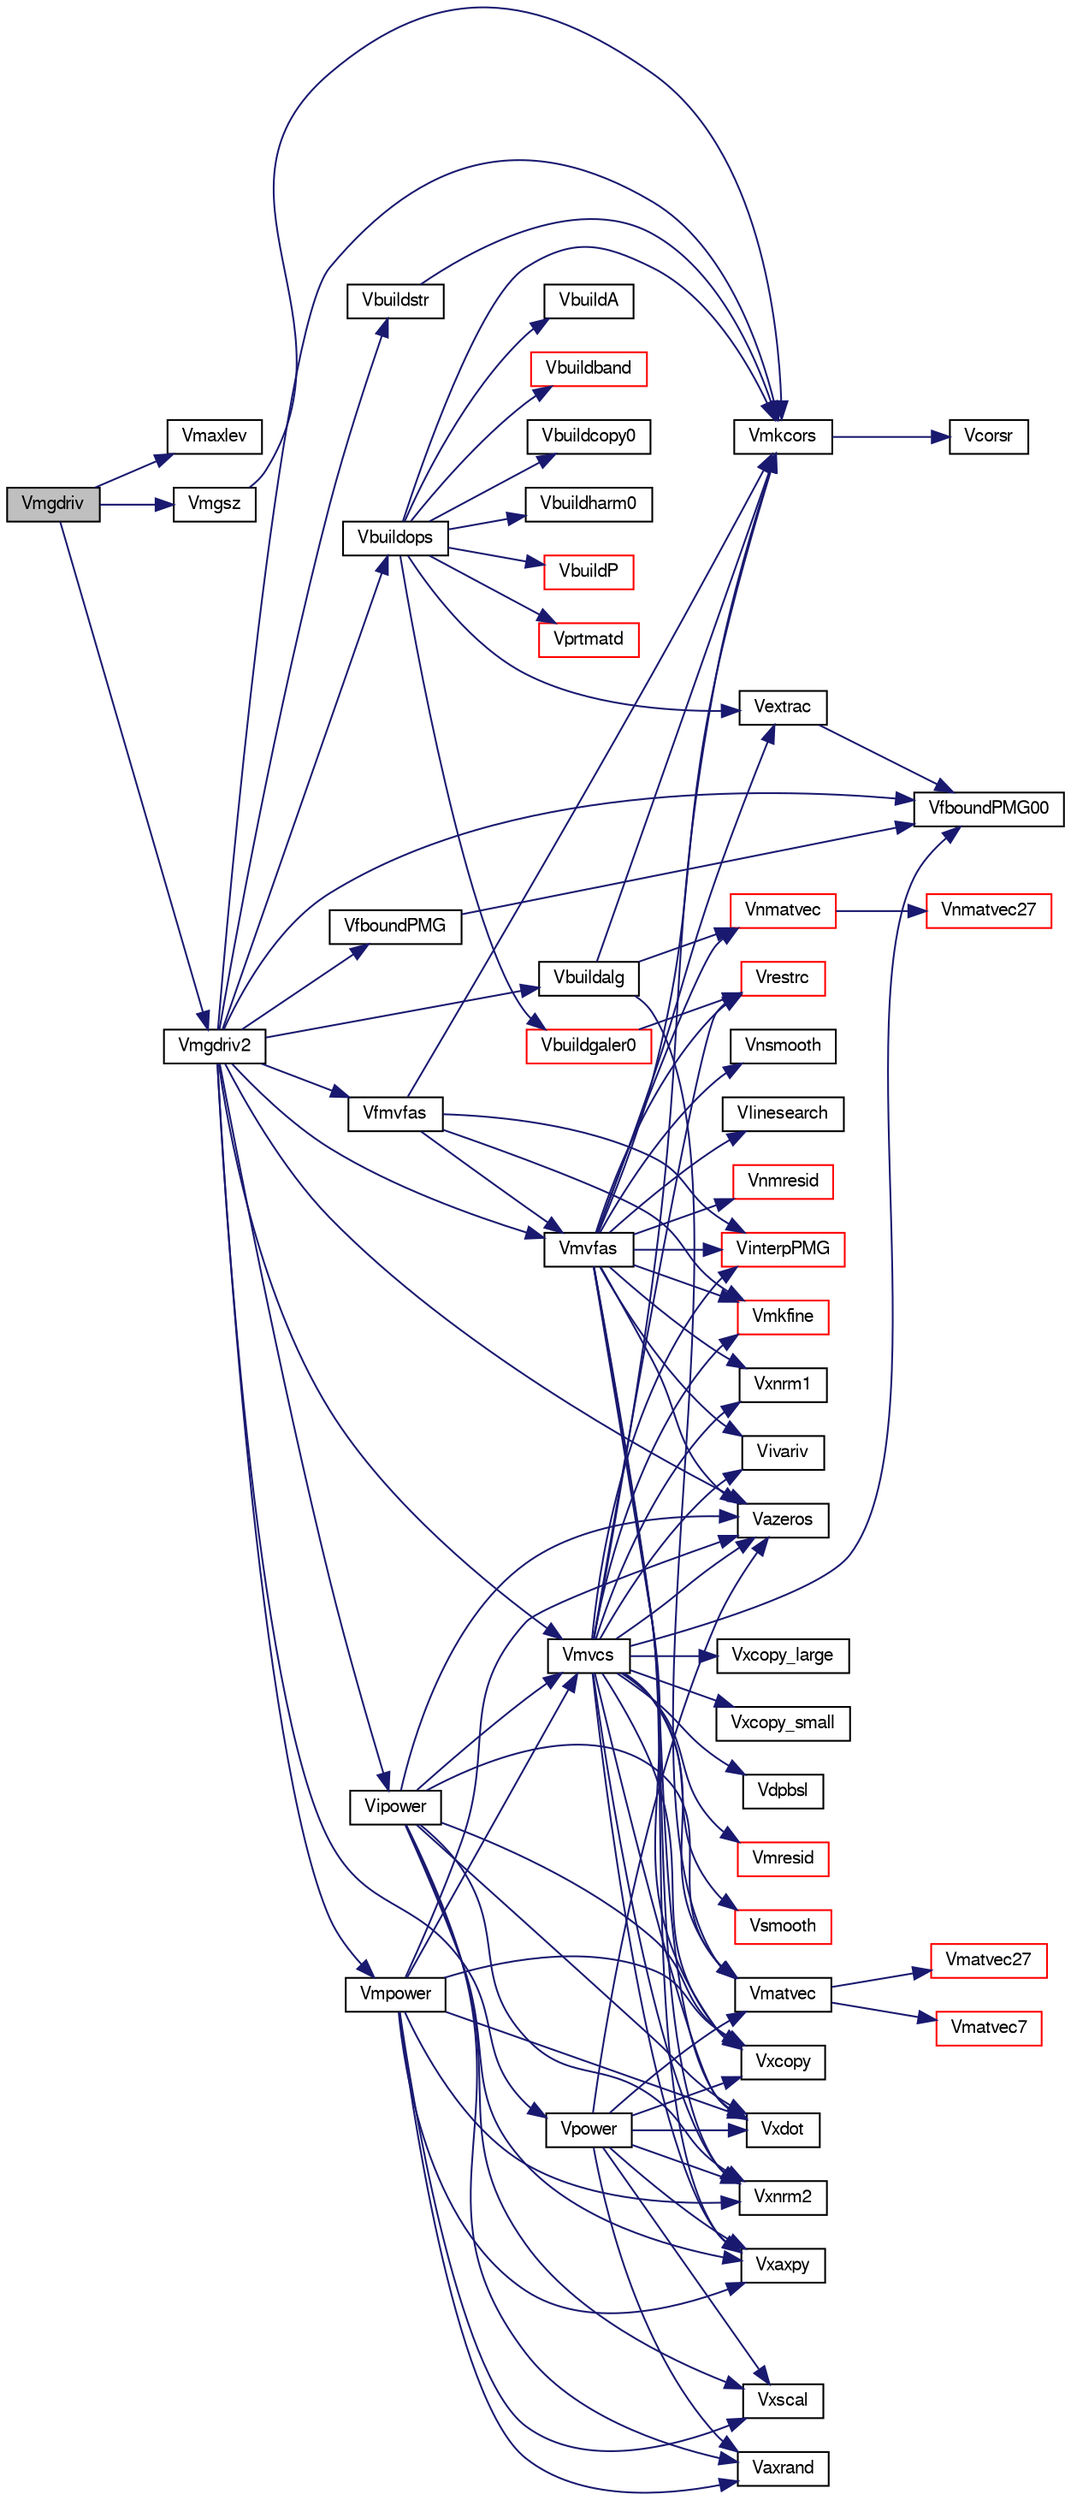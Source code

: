 digraph G
{
  edge [fontname="FreeSans",fontsize="10",labelfontname="FreeSans",labelfontsize="10"];
  node [fontname="FreeSans",fontsize="10",shape=record];
  rankdir=LR;
  Node1 [label="Vmgdriv",height=0.2,width=0.4,color="black", fillcolor="grey75", style="filled" fontcolor="black"];
  Node1 -> Node2 [color="midnightblue",fontsize="10",style="solid",fontname="FreeSans"];
  Node2 [label="Vmaxlev",height=0.2,width=0.4,color="black", fillcolor="white", style="filled",URL="$mgsubd_8c.html#a97ffcf9ef991bc5107f089a3db39664f",tooltip="Find maximum multigrid possible coarsenning common to three grid sizes."];
  Node1 -> Node3 [color="midnightblue",fontsize="10",style="solid",fontname="FreeSans"];
  Node3 [label="Vmgdriv2",height=0.2,width=0.4,color="black", fillcolor="white", style="filled",URL="$mgdrvd_8c.html#ad88069b85b98b96bcbfbf4bfab67c661",tooltip="Solves the pde using the multi-grid method."];
  Node3 -> Node4 [color="midnightblue",fontsize="10",style="solid",fontname="FreeSans"];
  Node4 [label="Vazeros",height=0.2,width=0.4,color="black", fillcolor="white", style="filled",URL="$mikpckd_8c.html#aef847ec9dd6d9773b19250a24f58cd83",tooltip="Zero out operation for a grid function, including boundary values."];
  Node3 -> Node5 [color="midnightblue",fontsize="10",style="solid",fontname="FreeSans"];
  Node5 [label="Vbuildalg",height=0.2,width=0.4,color="black", fillcolor="white", style="filled",URL="$mgsubd_8c.html#a1782853d0511a753851fb8e0a564aba2",tooltip="Build RHS algebraically for analysis purposes."];
  Node5 -> Node6 [color="midnightblue",fontsize="10",style="solid",fontname="FreeSans"];
  Node6 [label="Vmatvec",height=0.2,width=0.4,color="black", fillcolor="white", style="filled",URL="$group___p_m_g_c.html#ga3550f412c9793915998671c2c0b8df4f",tooltip="Matrix-vector multiplication routines."];
  Node6 -> Node7 [color="midnightblue",fontsize="10",style="solid",fontname="FreeSans"];
  Node7 [label="Vmatvec27",height=0.2,width=0.4,color="red", fillcolor="white", style="filled",URL="$matvecd_8c.html#aa1dd27fe99292c3b0e64560795980579"];
  Node6 -> Node8 [color="midnightblue",fontsize="10",style="solid",fontname="FreeSans"];
  Node8 [label="Vmatvec7",height=0.2,width=0.4,color="red", fillcolor="white", style="filled",URL="$matvecd_8c.html#a03c4d05974cf672d82e2bc37b3b55444"];
  Node5 -> Node9 [color="midnightblue",fontsize="10",style="solid",fontname="FreeSans"];
  Node9 [label="Vmkcors",height=0.2,width=0.4,color="black", fillcolor="white", style="filled",URL="$mgsubd_8c.html#a991b3b9403010f02c64fcb2fedf7dd0a",tooltip="Coarsen a grid Compute the number of grid points in the coarser grid, given the number of grid points..."];
  Node9 -> Node10 [color="midnightblue",fontsize="10",style="solid",fontname="FreeSans"];
  Node10 [label="Vcorsr",height=0.2,width=0.4,color="black", fillcolor="white", style="filled",URL="$mgsubd_8c.html#ad3ea2f62646e015feb883b784f747b44",tooltip="Coarsen a grid Compute the number of grid points in the coarser grid, given the number of grid points..."];
  Node5 -> Node11 [color="midnightblue",fontsize="10",style="solid",fontname="FreeSans"];
  Node11 [label="Vnmatvec",height=0.2,width=0.4,color="red", fillcolor="white", style="filled",URL="$matvecd_8c.html#afbd34b881d565b9bba4cf515e55519c8",tooltip="Break the matrix data-structure into diagonals and then call the matrix-vector routine."];
  Node11 -> Node12 [color="midnightblue",fontsize="10",style="solid",fontname="FreeSans"];
  Node12 [label="Vnmatvec27",height=0.2,width=0.4,color="red", fillcolor="white", style="filled",URL="$matvecd_8c.html#a55f83d51e88bd051d28613a1f06310be"];
  Node3 -> Node13 [color="midnightblue",fontsize="10",style="solid",fontname="FreeSans"];
  Node13 [label="Vbuildops",height=0.2,width=0.4,color="black", fillcolor="white", style="filled",URL="$mgsubd_8c.html#ab676e77a0ea7fd89e6e93fca248831ae",tooltip="Build operators, boundary arrays, modify affine vectors ido==0: do only fine level ido==1: do only co..."];
  Node13 -> Node14 [color="midnightblue",fontsize="10",style="solid",fontname="FreeSans"];
  Node14 [label="VbuildA",height=0.2,width=0.4,color="black", fillcolor="white", style="filled",URL="$group___p_m_g_c.html#ga4411348a3f410ffabb97676b3d9a3553",tooltip="Build the Laplacian."];
  Node13 -> Node15 [color="midnightblue",fontsize="10",style="solid",fontname="FreeSans"];
  Node15 [label="Vbuildband",height=0.2,width=0.4,color="red", fillcolor="white", style="filled",URL="$group___p_m_g_c.html#ga2df5349f181d18f4c8760d154face9a9",tooltip="Banded matrix builder."];
  Node13 -> Node16 [color="midnightblue",fontsize="10",style="solid",fontname="FreeSans"];
  Node16 [label="Vbuildcopy0",height=0.2,width=0.4,color="black", fillcolor="white", style="filled",URL="$mgsubd_8c.html#af869cb57ae08d0bcdaf96f5ee29c701a",tooltip="Produce information for a coarser grid. Also harmonically average the problem coefficients."];
  Node13 -> Node17 [color="midnightblue",fontsize="10",style="solid",fontname="FreeSans"];
  Node17 [label="Vbuildgaler0",height=0.2,width=0.4,color="red", fillcolor="white", style="filled",URL="$mgsubd_8c.html#a62a30dba6efce38b05339176da1c0a4c",tooltip="Form the Galerkin coarse grid system."];
  Node17 -> Node18 [color="midnightblue",fontsize="10",style="solid",fontname="FreeSans"];
  Node18 [label="Vrestrc",height=0.2,width=0.4,color="red", fillcolor="white", style="filled",URL="$matvecd_8c.html#a5272299e7e280af7f61a1e6e25e1c3df",tooltip="Apply the restriction operator."];
  Node13 -> Node19 [color="midnightblue",fontsize="10",style="solid",fontname="FreeSans"];
  Node19 [label="Vbuildharm0",height=0.2,width=0.4,color="black", fillcolor="white", style="filled",URL="$mgsubd_8c.html#a4f4dcc0a2765d36043baf84339622b61",tooltip="Produce information for a coarser grid. Also harmonically average the problem coefficients."];
  Node13 -> Node20 [color="midnightblue",fontsize="10",style="solid",fontname="FreeSans"];
  Node20 [label="VbuildP",height=0.2,width=0.4,color="red", fillcolor="white", style="filled",URL="$group___p_m_g_c.html#ga7de05fbf33504a49c87628ef9a58b26f",tooltip="Builds prolongation matrix."];
  Node13 -> Node21 [color="midnightblue",fontsize="10",style="solid",fontname="FreeSans"];
  Node21 [label="Vextrac",height=0.2,width=0.4,color="black", fillcolor="white", style="filled",URL="$matvecd_8c.html#a9798c5bf4affd45e209db9f2bbef8988",tooltip="Simple injection of a fine grid function into coarse grid."];
  Node21 -> Node22 [color="midnightblue",fontsize="10",style="solid",fontname="FreeSans"];
  Node22 [label="VfboundPMG00",height=0.2,width=0.4,color="black", fillcolor="white", style="filled",URL="$mikpckd_8c.html#a2f39f931c001e4b36034361835d60c25",tooltip="Initialize a grid function to have a zero boundary value."];
  Node13 -> Node9 [color="midnightblue",fontsize="10",style="solid",fontname="FreeSans"];
  Node13 -> Node23 [color="midnightblue",fontsize="10",style="solid",fontname="FreeSans"];
  Node23 [label="Vprtmatd",height=0.2,width=0.4,color="red", fillcolor="white", style="filled",URL="$mikpckd_8c.html#a42cd5e41db1a0e2676cd63a292dc6284"];
  Node3 -> Node24 [color="midnightblue",fontsize="10",style="solid",fontname="FreeSans"];
  Node24 [label="Vbuildstr",height=0.2,width=0.4,color="black", fillcolor="white", style="filled",URL="$mgsubd_8c.html#a021d3e99023db7b3845474176c4824e6",tooltip="Build the nexted operator framework in the array iz."];
  Node24 -> Node9 [color="midnightblue",fontsize="10",style="solid",fontname="FreeSans"];
  Node3 -> Node25 [color="midnightblue",fontsize="10",style="solid",fontname="FreeSans"];
  Node25 [label="VfboundPMG",height=0.2,width=0.4,color="black", fillcolor="white", style="filled",URL="$mikpckd_8c.html#a77da20057343d55becdadcff1f5bfc43",tooltip="Initialize a grid function to have a certain boundary value,."];
  Node25 -> Node22 [color="midnightblue",fontsize="10",style="solid",fontname="FreeSans"];
  Node3 -> Node22 [color="midnightblue",fontsize="10",style="solid",fontname="FreeSans"];
  Node3 -> Node26 [color="midnightblue",fontsize="10",style="solid",fontname="FreeSans"];
  Node26 [label="Vfmvfas",height=0.2,width=0.4,color="black", fillcolor="white", style="filled",URL="$group___p_m_g_c.html#ga0360523d2daeac53745490415dd01e8c",tooltip="Multigrid nonlinear solve iteration routine."];
  Node26 -> Node27 [color="midnightblue",fontsize="10",style="solid",fontname="FreeSans"];
  Node27 [label="VinterpPMG",height=0.2,width=0.4,color="red", fillcolor="white", style="filled",URL="$matvecd_8c.html#a7edce77ceb5c49dad99004d420a6587a",tooltip="Apply the prolongation operator."];
  Node26 -> Node9 [color="midnightblue",fontsize="10",style="solid",fontname="FreeSans"];
  Node26 -> Node28 [color="midnightblue",fontsize="10",style="solid",fontname="FreeSans"];
  Node28 [label="Vmkfine",height=0.2,width=0.4,color="red", fillcolor="white", style="filled",URL="$mgsubd_8c.html#a82485b6501df85321d3243d2a1f7a41a",tooltip="Refine a grid Compute the number of grid points in the finer grid, given the number of grid points in..."];
  Node26 -> Node29 [color="midnightblue",fontsize="10",style="solid",fontname="FreeSans"];
  Node29 [label="Vmvfas",height=0.2,width=0.4,color="black", fillcolor="white", style="filled",URL="$mgfasd_8c.html#a7169bd5627c09e5d6760cba92ed0f3f0",tooltip="Nonlinear multilevel method."];
  Node29 -> Node4 [color="midnightblue",fontsize="10",style="solid",fontname="FreeSans"];
  Node29 -> Node21 [color="midnightblue",fontsize="10",style="solid",fontname="FreeSans"];
  Node29 -> Node27 [color="midnightblue",fontsize="10",style="solid",fontname="FreeSans"];
  Node29 -> Node30 [color="midnightblue",fontsize="10",style="solid",fontname="FreeSans"];
  Node30 [label="Vivariv",height=0.2,width=0.4,color="black", fillcolor="white", style="filled",URL="$mgsubd_8c.html#af88e51c74af0b16d1f7ff6631ef7988d",tooltip="Coarsen a single dimension of a grid Compute the number of grid points in the coarser grid..."];
  Node29 -> Node31 [color="midnightblue",fontsize="10",style="solid",fontname="FreeSans"];
  Node31 [label="Vlinesearch",height=0.2,width=0.4,color="black", fillcolor="white", style="filled",URL="$mikpckd_8c.html#a43abb20c351c2e5fb869277c13be1434"];
  Node29 -> Node9 [color="midnightblue",fontsize="10",style="solid",fontname="FreeSans"];
  Node29 -> Node28 [color="midnightblue",fontsize="10",style="solid",fontname="FreeSans"];
  Node29 -> Node11 [color="midnightblue",fontsize="10",style="solid",fontname="FreeSans"];
  Node29 -> Node32 [color="midnightblue",fontsize="10",style="solid",fontname="FreeSans"];
  Node32 [label="Vnmresid",height=0.2,width=0.4,color="red", fillcolor="white", style="filled",URL="$matvecd_8c.html#ae4f9296e188a0be6b1f3c3f668b81a11",tooltip="Break the matrix data-structure into diagonals and then call the residual routine."];
  Node29 -> Node33 [color="midnightblue",fontsize="10",style="solid",fontname="FreeSans"];
  Node33 [label="Vnsmooth",height=0.2,width=0.4,color="black", fillcolor="white", style="filled",URL="$smoothd_8c.html#a423f66e215b77f2d9e4e0569cf36b9c8",tooltip="call the appropriate non-linear smoothing routine."];
  Node29 -> Node18 [color="midnightblue",fontsize="10",style="solid",fontname="FreeSans"];
  Node29 -> Node34 [color="midnightblue",fontsize="10",style="solid",fontname="FreeSans"];
  Node34 [label="Vxaxpy",height=0.2,width=0.4,color="black", fillcolor="white", style="filled",URL="$mikpckd_8c.html#a357bc5ff97764263ab65b864a9fb2bd4",tooltip="saxpy operation for a grid function with boundary values."];
  Node29 -> Node35 [color="midnightblue",fontsize="10",style="solid",fontname="FreeSans"];
  Node35 [label="Vxcopy",height=0.2,width=0.4,color="black", fillcolor="white", style="filled",URL="$group___p_m_g_c.html#ga964d91008dba76f460e36b9a207fb2af",tooltip="A collection of useful low-level routines (timing, etc)."];
  Node29 -> Node36 [color="midnightblue",fontsize="10",style="solid",fontname="FreeSans"];
  Node36 [label="Vxdot",height=0.2,width=0.4,color="black", fillcolor="white", style="filled",URL="$mikpckd_8c.html#a835e0deca8e3cbfbc735369e7885f255",tooltip="Inner product operation for a grid function with boundary values."];
  Node29 -> Node37 [color="midnightblue",fontsize="10",style="solid",fontname="FreeSans"];
  Node37 [label="Vxnrm1",height=0.2,width=0.4,color="black", fillcolor="white", style="filled",URL="$mikpckd_8c.html#a86506dd6796f93f0e5a44404b3614435",tooltip="Norm operation for a grid function with boundary values."];
  Node29 -> Node38 [color="midnightblue",fontsize="10",style="solid",fontname="FreeSans"];
  Node38 [label="Vxnrm2",height=0.2,width=0.4,color="black", fillcolor="white", style="filled",URL="$mikpckd_8c.html#a5e9af2a16f77c9082534cd41f3134c51",tooltip="Norm operation for a grid function with boundary values."];
  Node3 -> Node39 [color="midnightblue",fontsize="10",style="solid",fontname="FreeSans"];
  Node39 [label="Vipower",height=0.2,width=0.4,color="black", fillcolor="white", style="filled",URL="$powerd_8c.html#a3030c9767b2af14a85568d75a6c7e07f",tooltip="Standard inverse power method for minimum eigenvalue estimation."];
  Node39 -> Node40 [color="midnightblue",fontsize="10",style="solid",fontname="FreeSans"];
  Node40 [label="Vaxrand",height=0.2,width=0.4,color="black", fillcolor="white", style="filled",URL="$mikpckd_8c.html#ab55dc8ffa3b957de1a774db74d770ea0",tooltip="Fill grid function with random values, including boundary values."];
  Node39 -> Node4 [color="midnightblue",fontsize="10",style="solid",fontname="FreeSans"];
  Node39 -> Node6 [color="midnightblue",fontsize="10",style="solid",fontname="FreeSans"];
  Node39 -> Node41 [color="midnightblue",fontsize="10",style="solid",fontname="FreeSans"];
  Node41 [label="Vmvcs",height=0.2,width=0.4,color="black", fillcolor="white", style="filled",URL="$group___p_m_g_c.html#gab7f955448bd40d97f3b1b3ac91b9f21c",tooltip="MG helper functions."];
  Node41 -> Node4 [color="midnightblue",fontsize="10",style="solid",fontname="FreeSans"];
  Node41 -> Node42 [color="midnightblue",fontsize="10",style="solid",fontname="FreeSans"];
  Node42 [label="Vdpbsl",height=0.2,width=0.4,color="black", fillcolor="white", style="filled",URL="$group___p_m_g_c.html#gaa6b1f5bd8bb97680316ad7b55559b016",tooltip="LINPACK interface."];
  Node41 -> Node22 [color="midnightblue",fontsize="10",style="solid",fontname="FreeSans"];
  Node41 -> Node27 [color="midnightblue",fontsize="10",style="solid",fontname="FreeSans"];
  Node41 -> Node30 [color="midnightblue",fontsize="10",style="solid",fontname="FreeSans"];
  Node41 -> Node6 [color="midnightblue",fontsize="10",style="solid",fontname="FreeSans"];
  Node41 -> Node9 [color="midnightblue",fontsize="10",style="solid",fontname="FreeSans"];
  Node41 -> Node28 [color="midnightblue",fontsize="10",style="solid",fontname="FreeSans"];
  Node41 -> Node43 [color="midnightblue",fontsize="10",style="solid",fontname="FreeSans"];
  Node43 [label="Vmresid",height=0.2,width=0.4,color="red", fillcolor="white", style="filled",URL="$matvecd_8c.html#ad491ad828baac47290365e421e8800de",tooltip="Break the matrix data-structure into diagonals and then call the residual routine."];
  Node41 -> Node18 [color="midnightblue",fontsize="10",style="solid",fontname="FreeSans"];
  Node41 -> Node44 [color="midnightblue",fontsize="10",style="solid",fontname="FreeSans"];
  Node44 [label="Vsmooth",height=0.2,width=0.4,color="red", fillcolor="white", style="filled",URL="$group___p_m_g_c.html#ga7f469e5b5661e8c176889cde7bed8175",tooltip="Multigrid smoothing functions."];
  Node41 -> Node34 [color="midnightblue",fontsize="10",style="solid",fontname="FreeSans"];
  Node41 -> Node35 [color="midnightblue",fontsize="10",style="solid",fontname="FreeSans"];
  Node41 -> Node45 [color="midnightblue",fontsize="10",style="solid",fontname="FreeSans"];
  Node45 [label="Vxcopy_large",height=0.2,width=0.4,color="black", fillcolor="white", style="filled",URL="$mikpckd_8c.html#a7981a11ac4450f98db02b89b1c2c3345",tooltip="Copy operation for a grid function with boundary values. Quite simply copies one 3d matrix to another..."];
  Node41 -> Node46 [color="midnightblue",fontsize="10",style="solid",fontname="FreeSans"];
  Node46 [label="Vxcopy_small",height=0.2,width=0.4,color="black", fillcolor="white", style="filled",URL="$mikpckd_8c.html#ae6a502733e484cfe61f9ce6ca022621f",tooltip="Copy operation for a grid function with boundary values. Quite simply copies one 3d matrix to another..."];
  Node41 -> Node36 [color="midnightblue",fontsize="10",style="solid",fontname="FreeSans"];
  Node41 -> Node37 [color="midnightblue",fontsize="10",style="solid",fontname="FreeSans"];
  Node41 -> Node38 [color="midnightblue",fontsize="10",style="solid",fontname="FreeSans"];
  Node39 -> Node34 [color="midnightblue",fontsize="10",style="solid",fontname="FreeSans"];
  Node39 -> Node35 [color="midnightblue",fontsize="10",style="solid",fontname="FreeSans"];
  Node39 -> Node36 [color="midnightblue",fontsize="10",style="solid",fontname="FreeSans"];
  Node39 -> Node38 [color="midnightblue",fontsize="10",style="solid",fontname="FreeSans"];
  Node39 -> Node47 [color="midnightblue",fontsize="10",style="solid",fontname="FreeSans"];
  Node47 [label="Vxscal",height=0.2,width=0.4,color="black", fillcolor="white", style="filled",URL="$mikpckd_8c.html#ad50204651fc18777116ab7ceb1f9da8a",tooltip="Scale operation for a grid function with boundary values."];
  Node3 -> Node9 [color="midnightblue",fontsize="10",style="solid",fontname="FreeSans"];
  Node3 -> Node48 [color="midnightblue",fontsize="10",style="solid",fontname="FreeSans"];
  Node48 [label="Vmpower",height=0.2,width=0.4,color="black", fillcolor="white", style="filled",URL="$powerd_8c.html#a5240f02110d5da3a8952817913fffcbd"];
  Node48 -> Node40 [color="midnightblue",fontsize="10",style="solid",fontname="FreeSans"];
  Node48 -> Node4 [color="midnightblue",fontsize="10",style="solid",fontname="FreeSans"];
  Node48 -> Node41 [color="midnightblue",fontsize="10",style="solid",fontname="FreeSans"];
  Node48 -> Node34 [color="midnightblue",fontsize="10",style="solid",fontname="FreeSans"];
  Node48 -> Node35 [color="midnightblue",fontsize="10",style="solid",fontname="FreeSans"];
  Node48 -> Node36 [color="midnightblue",fontsize="10",style="solid",fontname="FreeSans"];
  Node48 -> Node38 [color="midnightblue",fontsize="10",style="solid",fontname="FreeSans"];
  Node48 -> Node47 [color="midnightblue",fontsize="10",style="solid",fontname="FreeSans"];
  Node3 -> Node41 [color="midnightblue",fontsize="10",style="solid",fontname="FreeSans"];
  Node3 -> Node29 [color="midnightblue",fontsize="10",style="solid",fontname="FreeSans"];
  Node3 -> Node49 [color="midnightblue",fontsize="10",style="solid",fontname="FreeSans"];
  Node49 [label="Vpower",height=0.2,width=0.4,color="black", fillcolor="white", style="filled",URL="$group___p_m_g_c.html#gadbff80ddaeeb1efd8ad2a9cd1cfad1da",tooltip="Power methods for eigenvalue estimation."];
  Node49 -> Node40 [color="midnightblue",fontsize="10",style="solid",fontname="FreeSans"];
  Node49 -> Node4 [color="midnightblue",fontsize="10",style="solid",fontname="FreeSans"];
  Node49 -> Node6 [color="midnightblue",fontsize="10",style="solid",fontname="FreeSans"];
  Node49 -> Node34 [color="midnightblue",fontsize="10",style="solid",fontname="FreeSans"];
  Node49 -> Node35 [color="midnightblue",fontsize="10",style="solid",fontname="FreeSans"];
  Node49 -> Node36 [color="midnightblue",fontsize="10",style="solid",fontname="FreeSans"];
  Node49 -> Node38 [color="midnightblue",fontsize="10",style="solid",fontname="FreeSans"];
  Node49 -> Node47 [color="midnightblue",fontsize="10",style="solid",fontname="FreeSans"];
  Node1 -> Node50 [color="midnightblue",fontsize="10",style="solid",fontname="FreeSans"];
  Node50 [label="Vmgsz",height=0.2,width=0.4,color="black", fillcolor="white", style="filled",URL="$mgdrvd_8c.html#a5f5b52099b346692aaa497a701395d7e",tooltip="This routine computes the required sizes of the real and integer work arrays for the multigrid code..."];
  Node50 -> Node9 [color="midnightblue",fontsize="10",style="solid",fontname="FreeSans"];
}
